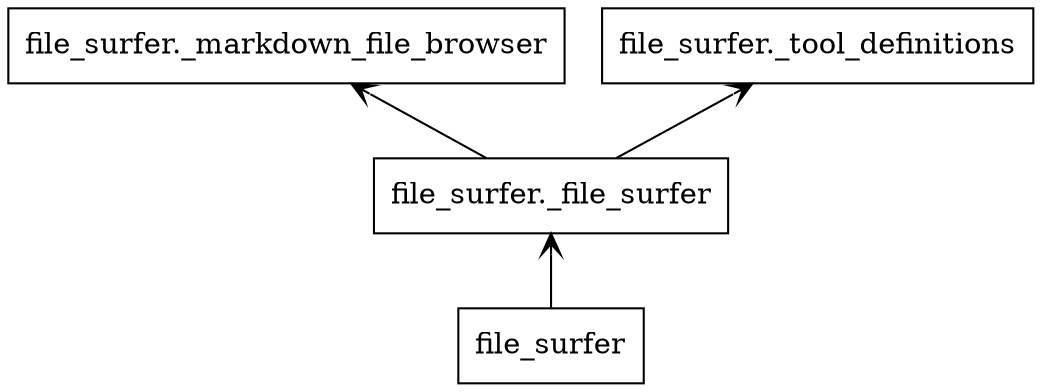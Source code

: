 digraph "packages_autogen_agentchat" {
rankdir=BT
charset="utf-8"
"file_surfer" [color="black", label=<file_surfer>, shape="box", style="solid"];
"file_surfer._file_surfer" [color="black", label=<file_surfer._file_surfer>, shape="box", style="solid"];
"file_surfer._markdown_file_browser" [color="black", label=<file_surfer._markdown_file_browser>, shape="box", style="solid"];
"file_surfer._tool_definitions" [color="black", label=<file_surfer._tool_definitions>, shape="box", style="solid"];
"file_surfer" -> "file_surfer._file_surfer" [arrowhead="open", arrowtail="none"];
"file_surfer._file_surfer" -> "file_surfer._markdown_file_browser" [arrowhead="open", arrowtail="none"];
"file_surfer._file_surfer" -> "file_surfer._tool_definitions" [arrowhead="open", arrowtail="none"];
}
